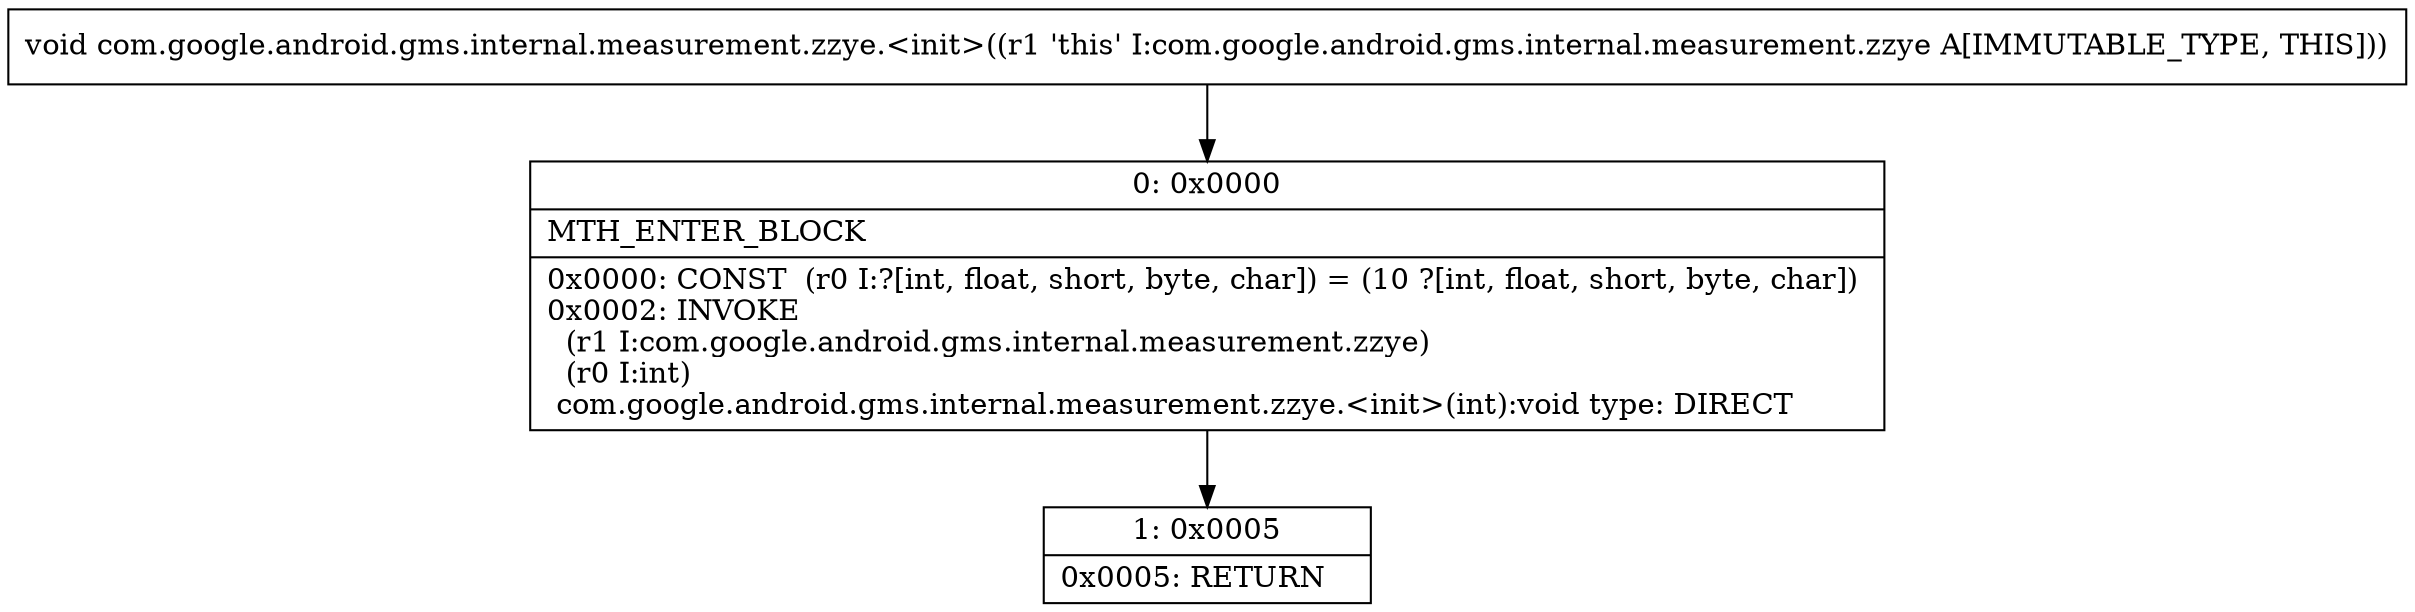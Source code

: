 digraph "CFG forcom.google.android.gms.internal.measurement.zzye.\<init\>()V" {
Node_0 [shape=record,label="{0\:\ 0x0000|MTH_ENTER_BLOCK\l|0x0000: CONST  (r0 I:?[int, float, short, byte, char]) = (10 ?[int, float, short, byte, char]) \l0x0002: INVOKE  \l  (r1 I:com.google.android.gms.internal.measurement.zzye)\l  (r0 I:int)\l com.google.android.gms.internal.measurement.zzye.\<init\>(int):void type: DIRECT \l}"];
Node_1 [shape=record,label="{1\:\ 0x0005|0x0005: RETURN   \l}"];
MethodNode[shape=record,label="{void com.google.android.gms.internal.measurement.zzye.\<init\>((r1 'this' I:com.google.android.gms.internal.measurement.zzye A[IMMUTABLE_TYPE, THIS])) }"];
MethodNode -> Node_0;
Node_0 -> Node_1;
}

